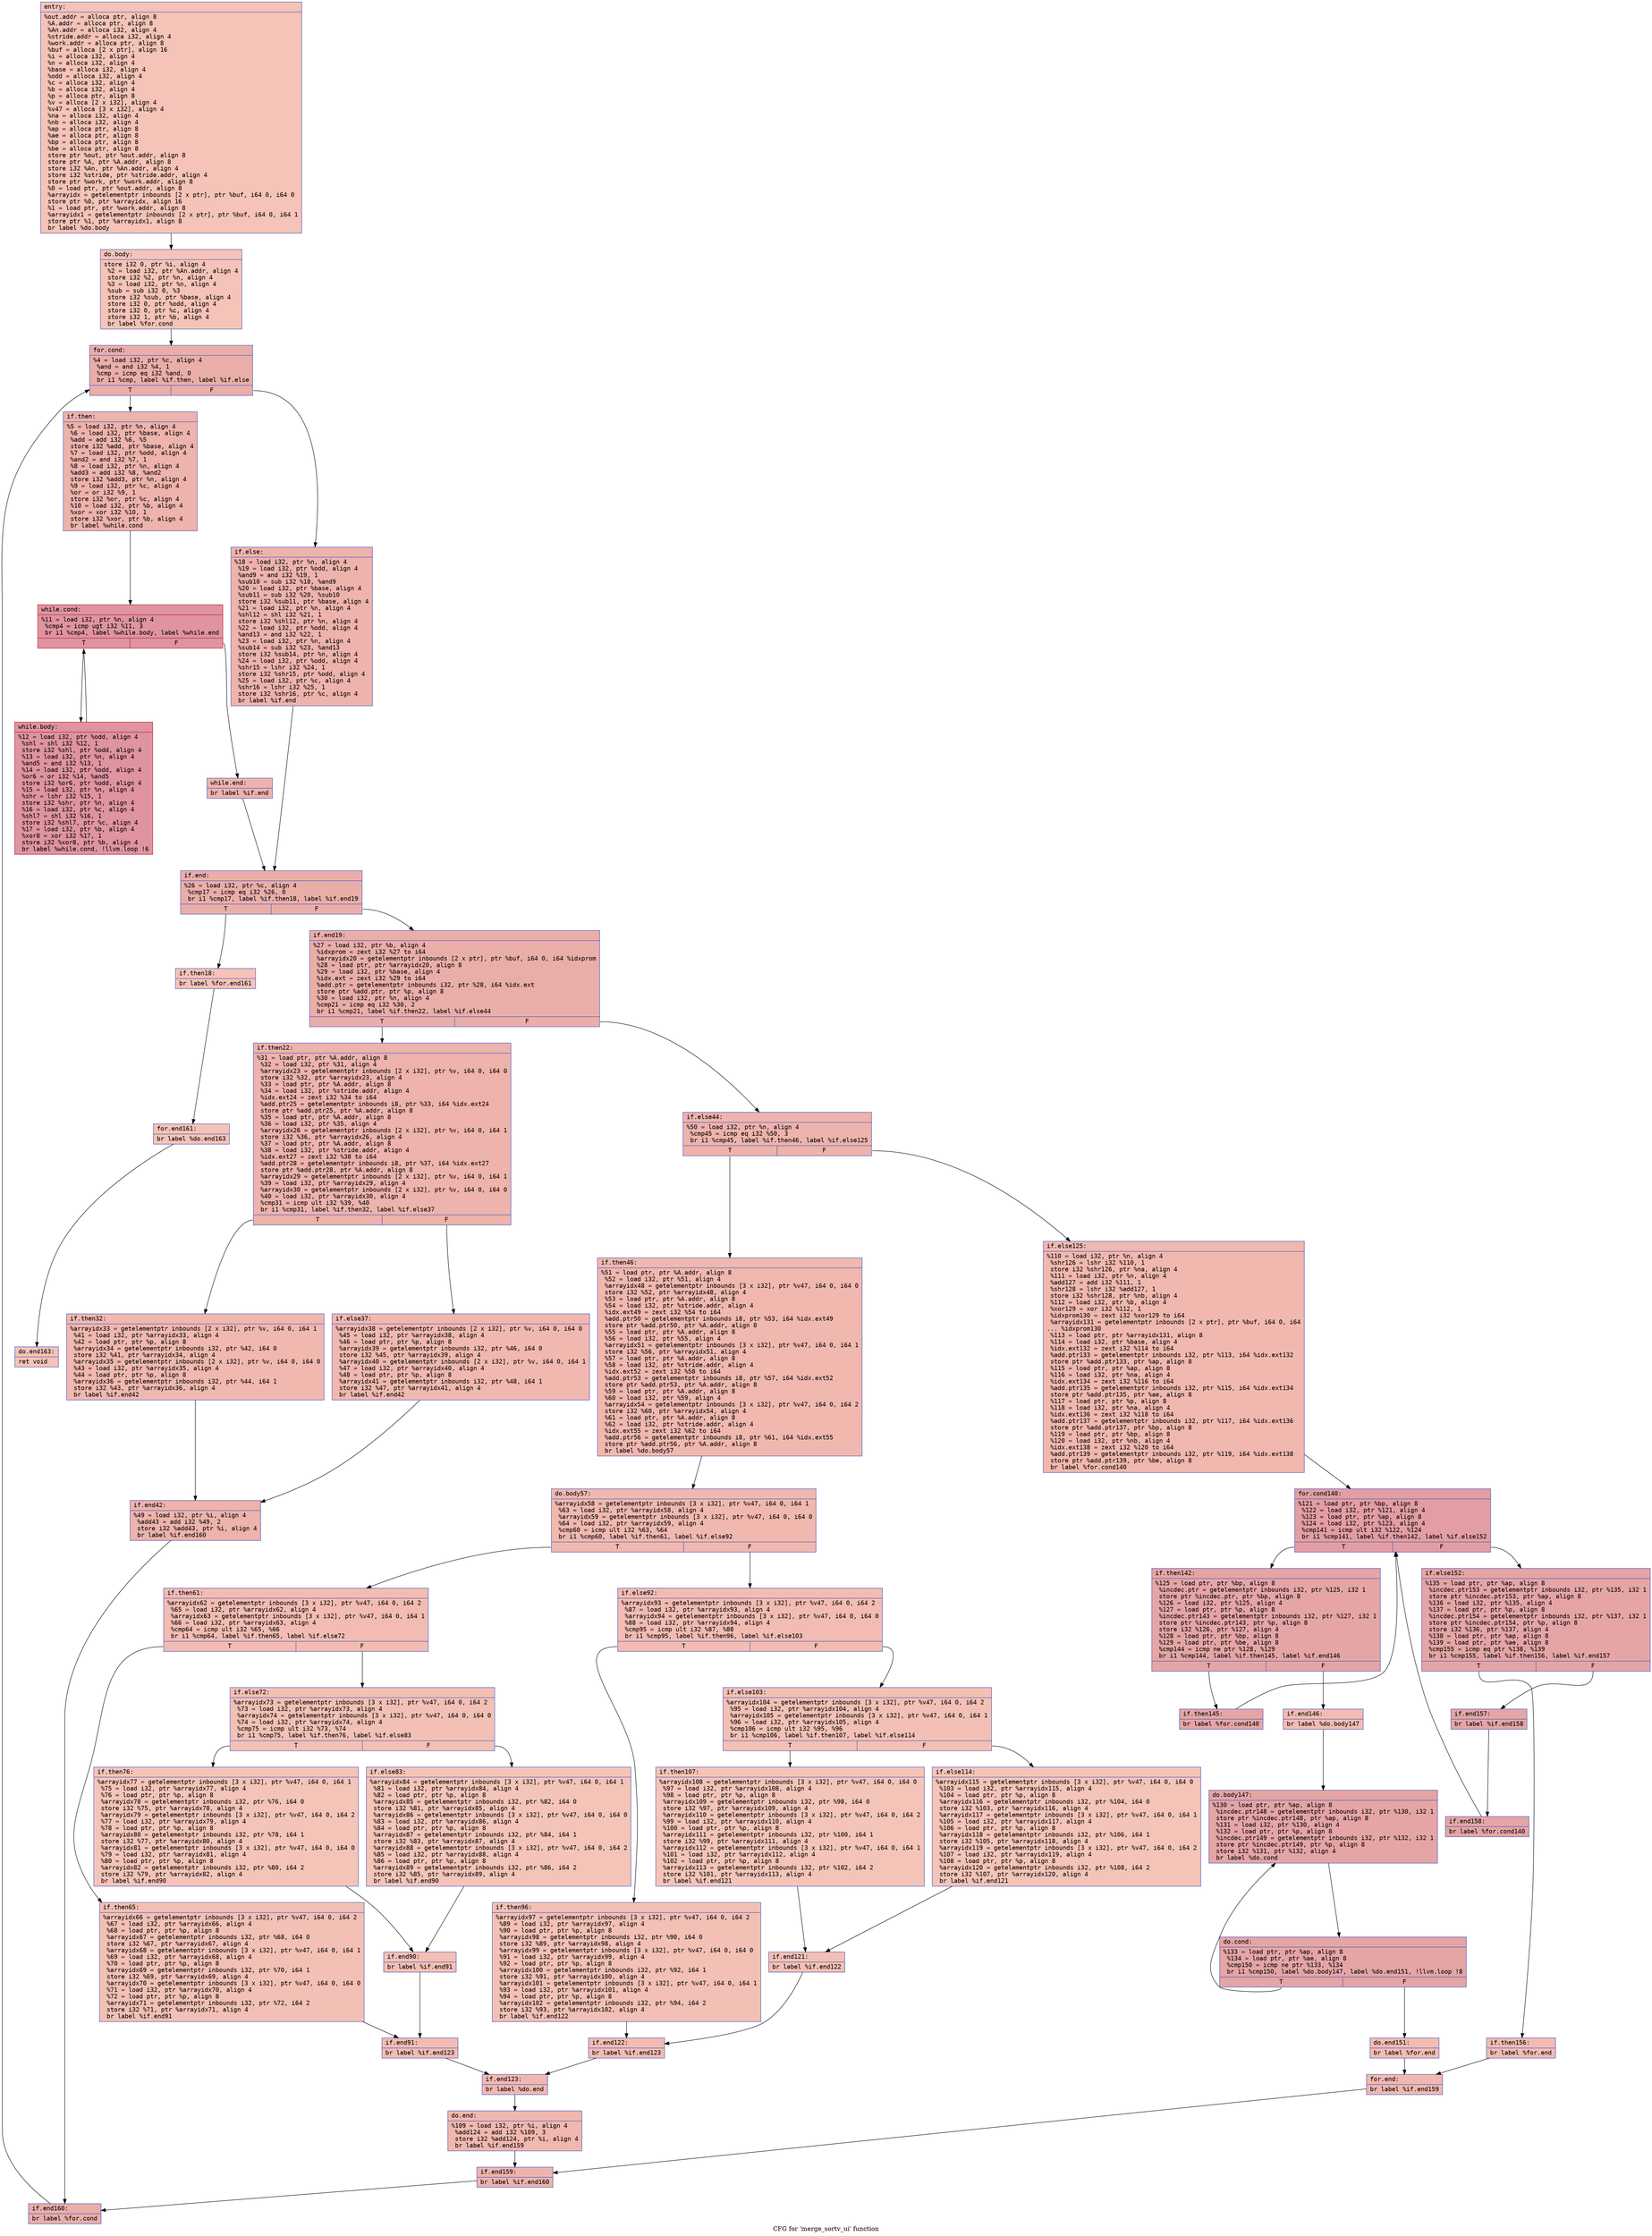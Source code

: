 digraph "CFG for 'merge_sortv_ui' function" {
	label="CFG for 'merge_sortv_ui' function";

	Node0x5564aad94f50 [shape=record,color="#3d50c3ff", style=filled, fillcolor="#e8765c70" fontname="Courier",label="{entry:\l|  %out.addr = alloca ptr, align 8\l  %A.addr = alloca ptr, align 8\l  %An.addr = alloca i32, align 4\l  %stride.addr = alloca i32, align 4\l  %work.addr = alloca ptr, align 8\l  %buf = alloca [2 x ptr], align 16\l  %i = alloca i32, align 4\l  %n = alloca i32, align 4\l  %base = alloca i32, align 4\l  %odd = alloca i32, align 4\l  %c = alloca i32, align 4\l  %b = alloca i32, align 4\l  %p = alloca ptr, align 8\l  %v = alloca [2 x i32], align 4\l  %v47 = alloca [3 x i32], align 4\l  %na = alloca i32, align 4\l  %nb = alloca i32, align 4\l  %ap = alloca ptr, align 8\l  %ae = alloca ptr, align 8\l  %bp = alloca ptr, align 8\l  %be = alloca ptr, align 8\l  store ptr %out, ptr %out.addr, align 8\l  store ptr %A, ptr %A.addr, align 8\l  store i32 %An, ptr %An.addr, align 4\l  store i32 %stride, ptr %stride.addr, align 4\l  store ptr %work, ptr %work.addr, align 8\l  %0 = load ptr, ptr %out.addr, align 8\l  %arrayidx = getelementptr inbounds [2 x ptr], ptr %buf, i64 0, i64 0\l  store ptr %0, ptr %arrayidx, align 16\l  %1 = load ptr, ptr %work.addr, align 8\l  %arrayidx1 = getelementptr inbounds [2 x ptr], ptr %buf, i64 0, i64 1\l  store ptr %1, ptr %arrayidx1, align 8\l  br label %do.body\l}"];
	Node0x5564aad94f50 -> Node0x5564aad96bb0[tooltip="entry -> do.body\nProbability 100.00%" ];
	Node0x5564aad96bb0 [shape=record,color="#3d50c3ff", style=filled, fillcolor="#e8765c70" fontname="Courier",label="{do.body:\l|  store i32 0, ptr %i, align 4\l  %2 = load i32, ptr %An.addr, align 4\l  store i32 %2, ptr %n, align 4\l  %3 = load i32, ptr %n, align 4\l  %sub = sub i32 0, %3\l  store i32 %sub, ptr %base, align 4\l  store i32 0, ptr %odd, align 4\l  store i32 0, ptr %c, align 4\l  store i32 1, ptr %b, align 4\l  br label %for.cond\l}"];
	Node0x5564aad96bb0 -> Node0x5564aad97200[tooltip="do.body -> for.cond\nProbability 100.00%" ];
	Node0x5564aad97200 [shape=record,color="#3d50c3ff", style=filled, fillcolor="#d0473d70" fontname="Courier",label="{for.cond:\l|  %4 = load i32, ptr %c, align 4\l  %and = and i32 %4, 1\l  %cmp = icmp eq i32 %and, 0\l  br i1 %cmp, label %if.then, label %if.else\l|{<s0>T|<s1>F}}"];
	Node0x5564aad97200:s0 -> Node0x5564aad974d0[tooltip="for.cond -> if.then\nProbability 50.00%" ];
	Node0x5564aad97200:s1 -> Node0x5564aad97540[tooltip="for.cond -> if.else\nProbability 50.00%" ];
	Node0x5564aad974d0 [shape=record,color="#3d50c3ff", style=filled, fillcolor="#d6524470" fontname="Courier",label="{if.then:\l|  %5 = load i32, ptr %n, align 4\l  %6 = load i32, ptr %base, align 4\l  %add = add i32 %6, %5\l  store i32 %add, ptr %base, align 4\l  %7 = load i32, ptr %odd, align 4\l  %and2 = and i32 %7, 1\l  %8 = load i32, ptr %n, align 4\l  %add3 = add i32 %8, %and2\l  store i32 %add3, ptr %n, align 4\l  %9 = load i32, ptr %c, align 4\l  %or = or i32 %9, 1\l  store i32 %or, ptr %c, align 4\l  %10 = load i32, ptr %b, align 4\l  %xor = xor i32 %10, 1\l  store i32 %xor, ptr %b, align 4\l  br label %while.cond\l}"];
	Node0x5564aad974d0 -> Node0x5564aad8f640[tooltip="if.then -> while.cond\nProbability 100.00%" ];
	Node0x5564aad8f640 [shape=record,color="#b70d28ff", style=filled, fillcolor="#b70d2870" fontname="Courier",label="{while.cond:\l|  %11 = load i32, ptr %n, align 4\l  %cmp4 = icmp ugt i32 %11, 3\l  br i1 %cmp4, label %while.body, label %while.end\l|{<s0>T|<s1>F}}"];
	Node0x5564aad8f640:s0 -> Node0x5564aad8f890[tooltip="while.cond -> while.body\nProbability 96.88%" ];
	Node0x5564aad8f640:s1 -> Node0x5564aad8f910[tooltip="while.cond -> while.end\nProbability 3.12%" ];
	Node0x5564aad8f890 [shape=record,color="#b70d28ff", style=filled, fillcolor="#b70d2870" fontname="Courier",label="{while.body:\l|  %12 = load i32, ptr %odd, align 4\l  %shl = shl i32 %12, 1\l  store i32 %shl, ptr %odd, align 4\l  %13 = load i32, ptr %n, align 4\l  %and5 = and i32 %13, 1\l  %14 = load i32, ptr %odd, align 4\l  %or6 = or i32 %14, %and5\l  store i32 %or6, ptr %odd, align 4\l  %15 = load i32, ptr %n, align 4\l  %shr = lshr i32 %15, 1\l  store i32 %shr, ptr %n, align 4\l  %16 = load i32, ptr %c, align 4\l  %shl7 = shl i32 %16, 1\l  store i32 %shl7, ptr %c, align 4\l  %17 = load i32, ptr %b, align 4\l  %xor8 = xor i32 %17, 1\l  store i32 %xor8, ptr %b, align 4\l  br label %while.cond, !llvm.loop !6\l}"];
	Node0x5564aad8f890 -> Node0x5564aad8f640[tooltip="while.body -> while.cond\nProbability 100.00%" ];
	Node0x5564aad8f910 [shape=record,color="#3d50c3ff", style=filled, fillcolor="#d6524470" fontname="Courier",label="{while.end:\l|  br label %if.end\l}"];
	Node0x5564aad8f910 -> Node0x5564aad9a570[tooltip="while.end -> if.end\nProbability 100.00%" ];
	Node0x5564aad97540 [shape=record,color="#3d50c3ff", style=filled, fillcolor="#d6524470" fontname="Courier",label="{if.else:\l|  %18 = load i32, ptr %n, align 4\l  %19 = load i32, ptr %odd, align 4\l  %and9 = and i32 %19, 1\l  %sub10 = sub i32 %18, %and9\l  %20 = load i32, ptr %base, align 4\l  %sub11 = sub i32 %20, %sub10\l  store i32 %sub11, ptr %base, align 4\l  %21 = load i32, ptr %n, align 4\l  %shl12 = shl i32 %21, 1\l  store i32 %shl12, ptr %n, align 4\l  %22 = load i32, ptr %odd, align 4\l  %and13 = and i32 %22, 1\l  %23 = load i32, ptr %n, align 4\l  %sub14 = sub i32 %23, %and13\l  store i32 %sub14, ptr %n, align 4\l  %24 = load i32, ptr %odd, align 4\l  %shr15 = lshr i32 %24, 1\l  store i32 %shr15, ptr %odd, align 4\l  %25 = load i32, ptr %c, align 4\l  %shr16 = lshr i32 %25, 1\l  store i32 %shr16, ptr %c, align 4\l  br label %if.end\l}"];
	Node0x5564aad97540 -> Node0x5564aad9a570[tooltip="if.else -> if.end\nProbability 100.00%" ];
	Node0x5564aad9a570 [shape=record,color="#3d50c3ff", style=filled, fillcolor="#d0473d70" fontname="Courier",label="{if.end:\l|  %26 = load i32, ptr %c, align 4\l  %cmp17 = icmp eq i32 %26, 0\l  br i1 %cmp17, label %if.then18, label %if.end19\l|{<s0>T|<s1>F}}"];
	Node0x5564aad9a570:s0 -> Node0x5564aad9b490[tooltip="if.end -> if.then18\nProbability 3.12%" ];
	Node0x5564aad9a570:s1 -> Node0x5564aad9b510[tooltip="if.end -> if.end19\nProbability 96.88%" ];
	Node0x5564aad9b490 [shape=record,color="#3d50c3ff", style=filled, fillcolor="#e8765c70" fontname="Courier",label="{if.then18:\l|  br label %for.end161\l}"];
	Node0x5564aad9b490 -> Node0x5564aad9b640[tooltip="if.then18 -> for.end161\nProbability 100.00%" ];
	Node0x5564aad9b510 [shape=record,color="#3d50c3ff", style=filled, fillcolor="#d0473d70" fontname="Courier",label="{if.end19:\l|  %27 = load i32, ptr %b, align 4\l  %idxprom = zext i32 %27 to i64\l  %arrayidx20 = getelementptr inbounds [2 x ptr], ptr %buf, i64 0, i64 %idxprom\l  %28 = load ptr, ptr %arrayidx20, align 8\l  %29 = load i32, ptr %base, align 4\l  %idx.ext = zext i32 %29 to i64\l  %add.ptr = getelementptr inbounds i32, ptr %28, i64 %idx.ext\l  store ptr %add.ptr, ptr %p, align 8\l  %30 = load i32, ptr %n, align 4\l  %cmp21 = icmp eq i32 %30, 2\l  br i1 %cmp21, label %if.then22, label %if.else44\l|{<s0>T|<s1>F}}"];
	Node0x5564aad9b510:s0 -> Node0x5564aad9bd50[tooltip="if.end19 -> if.then22\nProbability 50.00%" ];
	Node0x5564aad9b510:s1 -> Node0x5564aad9bdd0[tooltip="if.end19 -> if.else44\nProbability 50.00%" ];
	Node0x5564aad9bd50 [shape=record,color="#3d50c3ff", style=filled, fillcolor="#d6524470" fontname="Courier",label="{if.then22:\l|  %31 = load ptr, ptr %A.addr, align 8\l  %32 = load i32, ptr %31, align 4\l  %arrayidx23 = getelementptr inbounds [2 x i32], ptr %v, i64 0, i64 0\l  store i32 %32, ptr %arrayidx23, align 4\l  %33 = load ptr, ptr %A.addr, align 8\l  %34 = load i32, ptr %stride.addr, align 4\l  %idx.ext24 = zext i32 %34 to i64\l  %add.ptr25 = getelementptr inbounds i8, ptr %33, i64 %idx.ext24\l  store ptr %add.ptr25, ptr %A.addr, align 8\l  %35 = load ptr, ptr %A.addr, align 8\l  %36 = load i32, ptr %35, align 4\l  %arrayidx26 = getelementptr inbounds [2 x i32], ptr %v, i64 0, i64 1\l  store i32 %36, ptr %arrayidx26, align 4\l  %37 = load ptr, ptr %A.addr, align 8\l  %38 = load i32, ptr %stride.addr, align 4\l  %idx.ext27 = zext i32 %38 to i64\l  %add.ptr28 = getelementptr inbounds i8, ptr %37, i64 %idx.ext27\l  store ptr %add.ptr28, ptr %A.addr, align 8\l  %arrayidx29 = getelementptr inbounds [2 x i32], ptr %v, i64 0, i64 1\l  %39 = load i32, ptr %arrayidx29, align 4\l  %arrayidx30 = getelementptr inbounds [2 x i32], ptr %v, i64 0, i64 0\l  %40 = load i32, ptr %arrayidx30, align 4\l  %cmp31 = icmp ult i32 %39, %40\l  br i1 %cmp31, label %if.then32, label %if.else37\l|{<s0>T|<s1>F}}"];
	Node0x5564aad9bd50:s0 -> Node0x5564aad9cdd0[tooltip="if.then22 -> if.then32\nProbability 50.00%" ];
	Node0x5564aad9bd50:s1 -> Node0x5564aad9ce50[tooltip="if.then22 -> if.else37\nProbability 50.00%" ];
	Node0x5564aad9cdd0 [shape=record,color="#3d50c3ff", style=filled, fillcolor="#dc5d4a70" fontname="Courier",label="{if.then32:\l|  %arrayidx33 = getelementptr inbounds [2 x i32], ptr %v, i64 0, i64 1\l  %41 = load i32, ptr %arrayidx33, align 4\l  %42 = load ptr, ptr %p, align 8\l  %arrayidx34 = getelementptr inbounds i32, ptr %42, i64 0\l  store i32 %41, ptr %arrayidx34, align 4\l  %arrayidx35 = getelementptr inbounds [2 x i32], ptr %v, i64 0, i64 0\l  %43 = load i32, ptr %arrayidx35, align 4\l  %44 = load ptr, ptr %p, align 8\l  %arrayidx36 = getelementptr inbounds i32, ptr %44, i64 1\l  store i32 %43, ptr %arrayidx36, align 4\l  br label %if.end42\l}"];
	Node0x5564aad9cdd0 -> Node0x5564aad9d640[tooltip="if.then32 -> if.end42\nProbability 100.00%" ];
	Node0x5564aad9ce50 [shape=record,color="#3d50c3ff", style=filled, fillcolor="#dc5d4a70" fontname="Courier",label="{if.else37:\l|  %arrayidx38 = getelementptr inbounds [2 x i32], ptr %v, i64 0, i64 0\l  %45 = load i32, ptr %arrayidx38, align 4\l  %46 = load ptr, ptr %p, align 8\l  %arrayidx39 = getelementptr inbounds i32, ptr %46, i64 0\l  store i32 %45, ptr %arrayidx39, align 4\l  %arrayidx40 = getelementptr inbounds [2 x i32], ptr %v, i64 0, i64 1\l  %47 = load i32, ptr %arrayidx40, align 4\l  %48 = load ptr, ptr %p, align 8\l  %arrayidx41 = getelementptr inbounds i32, ptr %48, i64 1\l  store i32 %47, ptr %arrayidx41, align 4\l  br label %if.end42\l}"];
	Node0x5564aad9ce50 -> Node0x5564aad9d640[tooltip="if.else37 -> if.end42\nProbability 100.00%" ];
	Node0x5564aad9d640 [shape=record,color="#3d50c3ff", style=filled, fillcolor="#d6524470" fontname="Courier",label="{if.end42:\l|  %49 = load i32, ptr %i, align 4\l  %add43 = add i32 %49, 2\l  store i32 %add43, ptr %i, align 4\l  br label %if.end160\l}"];
	Node0x5564aad9d640 -> Node0x5564aad9e840[tooltip="if.end42 -> if.end160\nProbability 100.00%" ];
	Node0x5564aad9bdd0 [shape=record,color="#3d50c3ff", style=filled, fillcolor="#d6524470" fontname="Courier",label="{if.else44:\l|  %50 = load i32, ptr %n, align 4\l  %cmp45 = icmp eq i32 %50, 3\l  br i1 %cmp45, label %if.then46, label %if.else125\l|{<s0>T|<s1>F}}"];
	Node0x5564aad9bdd0:s0 -> Node0x5564aad9ea60[tooltip="if.else44 -> if.then46\nProbability 50.00%" ];
	Node0x5564aad9bdd0:s1 -> Node0x5564aad9eae0[tooltip="if.else44 -> if.else125\nProbability 50.00%" ];
	Node0x5564aad9ea60 [shape=record,color="#3d50c3ff", style=filled, fillcolor="#dc5d4a70" fontname="Courier",label="{if.then46:\l|  %51 = load ptr, ptr %A.addr, align 8\l  %52 = load i32, ptr %51, align 4\l  %arrayidx48 = getelementptr inbounds [3 x i32], ptr %v47, i64 0, i64 0\l  store i32 %52, ptr %arrayidx48, align 4\l  %53 = load ptr, ptr %A.addr, align 8\l  %54 = load i32, ptr %stride.addr, align 4\l  %idx.ext49 = zext i32 %54 to i64\l  %add.ptr50 = getelementptr inbounds i8, ptr %53, i64 %idx.ext49\l  store ptr %add.ptr50, ptr %A.addr, align 8\l  %55 = load ptr, ptr %A.addr, align 8\l  %56 = load i32, ptr %55, align 4\l  %arrayidx51 = getelementptr inbounds [3 x i32], ptr %v47, i64 0, i64 1\l  store i32 %56, ptr %arrayidx51, align 4\l  %57 = load ptr, ptr %A.addr, align 8\l  %58 = load i32, ptr %stride.addr, align 4\l  %idx.ext52 = zext i32 %58 to i64\l  %add.ptr53 = getelementptr inbounds i8, ptr %57, i64 %idx.ext52\l  store ptr %add.ptr53, ptr %A.addr, align 8\l  %59 = load ptr, ptr %A.addr, align 8\l  %60 = load i32, ptr %59, align 4\l  %arrayidx54 = getelementptr inbounds [3 x i32], ptr %v47, i64 0, i64 2\l  store i32 %60, ptr %arrayidx54, align 4\l  %61 = load ptr, ptr %A.addr, align 8\l  %62 = load i32, ptr %stride.addr, align 4\l  %idx.ext55 = zext i32 %62 to i64\l  %add.ptr56 = getelementptr inbounds i8, ptr %61, i64 %idx.ext55\l  store ptr %add.ptr56, ptr %A.addr, align 8\l  br label %do.body57\l}"];
	Node0x5564aad9ea60 -> Node0x5564aada02f0[tooltip="if.then46 -> do.body57\nProbability 100.00%" ];
	Node0x5564aada02f0 [shape=record,color="#3d50c3ff", style=filled, fillcolor="#dc5d4a70" fontname="Courier",label="{do.body57:\l|  %arrayidx58 = getelementptr inbounds [3 x i32], ptr %v47, i64 0, i64 1\l  %63 = load i32, ptr %arrayidx58, align 4\l  %arrayidx59 = getelementptr inbounds [3 x i32], ptr %v47, i64 0, i64 0\l  %64 = load i32, ptr %arrayidx59, align 4\l  %cmp60 = icmp ult i32 %63, %64\l  br i1 %cmp60, label %if.then61, label %if.else92\l|{<s0>T|<s1>F}}"];
	Node0x5564aada02f0:s0 -> Node0x5564aada0770[tooltip="do.body57 -> if.then61\nProbability 50.00%" ];
	Node0x5564aada02f0:s1 -> Node0x5564aada07f0[tooltip="do.body57 -> if.else92\nProbability 50.00%" ];
	Node0x5564aada0770 [shape=record,color="#3d50c3ff", style=filled, fillcolor="#e1675170" fontname="Courier",label="{if.then61:\l|  %arrayidx62 = getelementptr inbounds [3 x i32], ptr %v47, i64 0, i64 2\l  %65 = load i32, ptr %arrayidx62, align 4\l  %arrayidx63 = getelementptr inbounds [3 x i32], ptr %v47, i64 0, i64 1\l  %66 = load i32, ptr %arrayidx63, align 4\l  %cmp64 = icmp ult i32 %65, %66\l  br i1 %cmp64, label %if.then65, label %if.else72\l|{<s0>T|<s1>F}}"];
	Node0x5564aada0770:s0 -> Node0x5564aada0d10[tooltip="if.then61 -> if.then65\nProbability 50.00%" ];
	Node0x5564aada0770:s1 -> Node0x5564aada0d90[tooltip="if.then61 -> if.else72\nProbability 50.00%" ];
	Node0x5564aada0d10 [shape=record,color="#3d50c3ff", style=filled, fillcolor="#e5705870" fontname="Courier",label="{if.then65:\l|  %arrayidx66 = getelementptr inbounds [3 x i32], ptr %v47, i64 0, i64 2\l  %67 = load i32, ptr %arrayidx66, align 4\l  %68 = load ptr, ptr %p, align 8\l  %arrayidx67 = getelementptr inbounds i32, ptr %68, i64 0\l  store i32 %67, ptr %arrayidx67, align 4\l  %arrayidx68 = getelementptr inbounds [3 x i32], ptr %v47, i64 0, i64 1\l  %69 = load i32, ptr %arrayidx68, align 4\l  %70 = load ptr, ptr %p, align 8\l  %arrayidx69 = getelementptr inbounds i32, ptr %70, i64 1\l  store i32 %69, ptr %arrayidx69, align 4\l  %arrayidx70 = getelementptr inbounds [3 x i32], ptr %v47, i64 0, i64 0\l  %71 = load i32, ptr %arrayidx70, align 4\l  %72 = load ptr, ptr %p, align 8\l  %arrayidx71 = getelementptr inbounds i32, ptr %72, i64 2\l  store i32 %71, ptr %arrayidx71, align 4\l  br label %if.end91\l}"];
	Node0x5564aada0d10 -> Node0x5564aada1940[tooltip="if.then65 -> if.end91\nProbability 100.00%" ];
	Node0x5564aada0d90 [shape=record,color="#3d50c3ff", style=filled, fillcolor="#e5705870" fontname="Courier",label="{if.else72:\l|  %arrayidx73 = getelementptr inbounds [3 x i32], ptr %v47, i64 0, i64 2\l  %73 = load i32, ptr %arrayidx73, align 4\l  %arrayidx74 = getelementptr inbounds [3 x i32], ptr %v47, i64 0, i64 0\l  %74 = load i32, ptr %arrayidx74, align 4\l  %cmp75 = icmp ult i32 %73, %74\l  br i1 %cmp75, label %if.then76, label %if.else83\l|{<s0>T|<s1>F}}"];
	Node0x5564aada0d90:s0 -> Node0x5564aada1dc0[tooltip="if.else72 -> if.then76\nProbability 50.00%" ];
	Node0x5564aada0d90:s1 -> Node0x5564aada1e40[tooltip="if.else72 -> if.else83\nProbability 50.00%" ];
	Node0x5564aada1dc0 [shape=record,color="#3d50c3ff", style=filled, fillcolor="#e97a5f70" fontname="Courier",label="{if.then76:\l|  %arrayidx77 = getelementptr inbounds [3 x i32], ptr %v47, i64 0, i64 1\l  %75 = load i32, ptr %arrayidx77, align 4\l  %76 = load ptr, ptr %p, align 8\l  %arrayidx78 = getelementptr inbounds i32, ptr %76, i64 0\l  store i32 %75, ptr %arrayidx78, align 4\l  %arrayidx79 = getelementptr inbounds [3 x i32], ptr %v47, i64 0, i64 2\l  %77 = load i32, ptr %arrayidx79, align 4\l  %78 = load ptr, ptr %p, align 8\l  %arrayidx80 = getelementptr inbounds i32, ptr %78, i64 1\l  store i32 %77, ptr %arrayidx80, align 4\l  %arrayidx81 = getelementptr inbounds [3 x i32], ptr %v47, i64 0, i64 0\l  %79 = load i32, ptr %arrayidx81, align 4\l  %80 = load ptr, ptr %p, align 8\l  %arrayidx82 = getelementptr inbounds i32, ptr %80, i64 2\l  store i32 %79, ptr %arrayidx82, align 4\l  br label %if.end90\l}"];
	Node0x5564aada1dc0 -> Node0x5564aada29f0[tooltip="if.then76 -> if.end90\nProbability 100.00%" ];
	Node0x5564aada1e40 [shape=record,color="#3d50c3ff", style=filled, fillcolor="#e97a5f70" fontname="Courier",label="{if.else83:\l|  %arrayidx84 = getelementptr inbounds [3 x i32], ptr %v47, i64 0, i64 1\l  %81 = load i32, ptr %arrayidx84, align 4\l  %82 = load ptr, ptr %p, align 8\l  %arrayidx85 = getelementptr inbounds i32, ptr %82, i64 0\l  store i32 %81, ptr %arrayidx85, align 4\l  %arrayidx86 = getelementptr inbounds [3 x i32], ptr %v47, i64 0, i64 0\l  %83 = load i32, ptr %arrayidx86, align 4\l  %84 = load ptr, ptr %p, align 8\l  %arrayidx87 = getelementptr inbounds i32, ptr %84, i64 1\l  store i32 %83, ptr %arrayidx87, align 4\l  %arrayidx88 = getelementptr inbounds [3 x i32], ptr %v47, i64 0, i64 2\l  %85 = load i32, ptr %arrayidx88, align 4\l  %86 = load ptr, ptr %p, align 8\l  %arrayidx89 = getelementptr inbounds i32, ptr %86, i64 2\l  store i32 %85, ptr %arrayidx89, align 4\l  br label %if.end90\l}"];
	Node0x5564aada1e40 -> Node0x5564aada29f0[tooltip="if.else83 -> if.end90\nProbability 100.00%" ];
	Node0x5564aada29f0 [shape=record,color="#3d50c3ff", style=filled, fillcolor="#e5705870" fontname="Courier",label="{if.end90:\l|  br label %if.end91\l}"];
	Node0x5564aada29f0 -> Node0x5564aada1940[tooltip="if.end90 -> if.end91\nProbability 100.00%" ];
	Node0x5564aada1940 [shape=record,color="#3d50c3ff", style=filled, fillcolor="#e1675170" fontname="Courier",label="{if.end91:\l|  br label %if.end123\l}"];
	Node0x5564aada1940 -> Node0x5564aada35e0[tooltip="if.end91 -> if.end123\nProbability 100.00%" ];
	Node0x5564aada07f0 [shape=record,color="#3d50c3ff", style=filled, fillcolor="#e1675170" fontname="Courier",label="{if.else92:\l|  %arrayidx93 = getelementptr inbounds [3 x i32], ptr %v47, i64 0, i64 2\l  %87 = load i32, ptr %arrayidx93, align 4\l  %arrayidx94 = getelementptr inbounds [3 x i32], ptr %v47, i64 0, i64 0\l  %88 = load i32, ptr %arrayidx94, align 4\l  %cmp95 = icmp ult i32 %87, %88\l  br i1 %cmp95, label %if.then96, label %if.else103\l|{<s0>T|<s1>F}}"];
	Node0x5564aada07f0:s0 -> Node0x5564aada3a60[tooltip="if.else92 -> if.then96\nProbability 50.00%" ];
	Node0x5564aada07f0:s1 -> Node0x5564aada3ae0[tooltip="if.else92 -> if.else103\nProbability 50.00%" ];
	Node0x5564aada3a60 [shape=record,color="#3d50c3ff", style=filled, fillcolor="#e5705870" fontname="Courier",label="{if.then96:\l|  %arrayidx97 = getelementptr inbounds [3 x i32], ptr %v47, i64 0, i64 2\l  %89 = load i32, ptr %arrayidx97, align 4\l  %90 = load ptr, ptr %p, align 8\l  %arrayidx98 = getelementptr inbounds i32, ptr %90, i64 0\l  store i32 %89, ptr %arrayidx98, align 4\l  %arrayidx99 = getelementptr inbounds [3 x i32], ptr %v47, i64 0, i64 0\l  %91 = load i32, ptr %arrayidx99, align 4\l  %92 = load ptr, ptr %p, align 8\l  %arrayidx100 = getelementptr inbounds i32, ptr %92, i64 1\l  store i32 %91, ptr %arrayidx100, align 4\l  %arrayidx101 = getelementptr inbounds [3 x i32], ptr %v47, i64 0, i64 1\l  %93 = load i32, ptr %arrayidx101, align 4\l  %94 = load ptr, ptr %p, align 8\l  %arrayidx102 = getelementptr inbounds i32, ptr %94, i64 2\l  store i32 %93, ptr %arrayidx102, align 4\l  br label %if.end122\l}"];
	Node0x5564aada3a60 -> Node0x5564aada4630[tooltip="if.then96 -> if.end122\nProbability 100.00%" ];
	Node0x5564aada3ae0 [shape=record,color="#3d50c3ff", style=filled, fillcolor="#e5705870" fontname="Courier",label="{if.else103:\l|  %arrayidx104 = getelementptr inbounds [3 x i32], ptr %v47, i64 0, i64 2\l  %95 = load i32, ptr %arrayidx104, align 4\l  %arrayidx105 = getelementptr inbounds [3 x i32], ptr %v47, i64 0, i64 1\l  %96 = load i32, ptr %arrayidx105, align 4\l  %cmp106 = icmp ult i32 %95, %96\l  br i1 %cmp106, label %if.then107, label %if.else114\l|{<s0>T|<s1>F}}"];
	Node0x5564aada3ae0:s0 -> Node0x5564aad9de20[tooltip="if.else103 -> if.then107\nProbability 50.00%" ];
	Node0x5564aada3ae0:s1 -> Node0x5564aad9dea0[tooltip="if.else103 -> if.else114\nProbability 50.00%" ];
	Node0x5564aad9de20 [shape=record,color="#3d50c3ff", style=filled, fillcolor="#e97a5f70" fontname="Courier",label="{if.then107:\l|  %arrayidx108 = getelementptr inbounds [3 x i32], ptr %v47, i64 0, i64 0\l  %97 = load i32, ptr %arrayidx108, align 4\l  %98 = load ptr, ptr %p, align 8\l  %arrayidx109 = getelementptr inbounds i32, ptr %98, i64 0\l  store i32 %97, ptr %arrayidx109, align 4\l  %arrayidx110 = getelementptr inbounds [3 x i32], ptr %v47, i64 0, i64 2\l  %99 = load i32, ptr %arrayidx110, align 4\l  %100 = load ptr, ptr %p, align 8\l  %arrayidx111 = getelementptr inbounds i32, ptr %100, i64 1\l  store i32 %99, ptr %arrayidx111, align 4\l  %arrayidx112 = getelementptr inbounds [3 x i32], ptr %v47, i64 0, i64 1\l  %101 = load i32, ptr %arrayidx112, align 4\l  %102 = load ptr, ptr %p, align 8\l  %arrayidx113 = getelementptr inbounds i32, ptr %102, i64 2\l  store i32 %101, ptr %arrayidx113, align 4\l  br label %if.end121\l}"];
	Node0x5564aad9de20 -> Node0x5564aada5ea0[tooltip="if.then107 -> if.end121\nProbability 100.00%" ];
	Node0x5564aad9dea0 [shape=record,color="#3d50c3ff", style=filled, fillcolor="#e97a5f70" fontname="Courier",label="{if.else114:\l|  %arrayidx115 = getelementptr inbounds [3 x i32], ptr %v47, i64 0, i64 0\l  %103 = load i32, ptr %arrayidx115, align 4\l  %104 = load ptr, ptr %p, align 8\l  %arrayidx116 = getelementptr inbounds i32, ptr %104, i64 0\l  store i32 %103, ptr %arrayidx116, align 4\l  %arrayidx117 = getelementptr inbounds [3 x i32], ptr %v47, i64 0, i64 1\l  %105 = load i32, ptr %arrayidx117, align 4\l  %106 = load ptr, ptr %p, align 8\l  %arrayidx118 = getelementptr inbounds i32, ptr %106, i64 1\l  store i32 %105, ptr %arrayidx118, align 4\l  %arrayidx119 = getelementptr inbounds [3 x i32], ptr %v47, i64 0, i64 2\l  %107 = load i32, ptr %arrayidx119, align 4\l  %108 = load ptr, ptr %p, align 8\l  %arrayidx120 = getelementptr inbounds i32, ptr %108, i64 2\l  store i32 %107, ptr %arrayidx120, align 4\l  br label %if.end121\l}"];
	Node0x5564aad9dea0 -> Node0x5564aada5ea0[tooltip="if.else114 -> if.end121\nProbability 100.00%" ];
	Node0x5564aada5ea0 [shape=record,color="#3d50c3ff", style=filled, fillcolor="#e5705870" fontname="Courier",label="{if.end121:\l|  br label %if.end122\l}"];
	Node0x5564aada5ea0 -> Node0x5564aada4630[tooltip="if.end121 -> if.end122\nProbability 100.00%" ];
	Node0x5564aada4630 [shape=record,color="#3d50c3ff", style=filled, fillcolor="#e1675170" fontname="Courier",label="{if.end122:\l|  br label %if.end123\l}"];
	Node0x5564aada4630 -> Node0x5564aada35e0[tooltip="if.end122 -> if.end123\nProbability 100.00%" ];
	Node0x5564aada35e0 [shape=record,color="#3d50c3ff", style=filled, fillcolor="#dc5d4a70" fontname="Courier",label="{if.end123:\l|  br label %do.end\l}"];
	Node0x5564aada35e0 -> Node0x5564aada6b00[tooltip="if.end123 -> do.end\nProbability 100.00%" ];
	Node0x5564aada6b00 [shape=record,color="#3d50c3ff", style=filled, fillcolor="#dc5d4a70" fontname="Courier",label="{do.end:\l|  %109 = load i32, ptr %i, align 4\l  %add124 = add i32 %109, 3\l  store i32 %add124, ptr %i, align 4\l  br label %if.end159\l}"];
	Node0x5564aada6b00 -> Node0x5564aada6d90[tooltip="do.end -> if.end159\nProbability 100.00%" ];
	Node0x5564aad9eae0 [shape=record,color="#3d50c3ff", style=filled, fillcolor="#dc5d4a70" fontname="Courier",label="{if.else125:\l|  %110 = load i32, ptr %n, align 4\l  %shr126 = lshr i32 %110, 1\l  store i32 %shr126, ptr %na, align 4\l  %111 = load i32, ptr %n, align 4\l  %add127 = add i32 %111, 1\l  %shr128 = lshr i32 %add127, 1\l  store i32 %shr128, ptr %nb, align 4\l  %112 = load i32, ptr %b, align 4\l  %xor129 = xor i32 %112, 1\l  %idxprom130 = zext i32 %xor129 to i64\l  %arrayidx131 = getelementptr inbounds [2 x ptr], ptr %buf, i64 0, i64\l... %idxprom130\l  %113 = load ptr, ptr %arrayidx131, align 8\l  %114 = load i32, ptr %base, align 4\l  %idx.ext132 = zext i32 %114 to i64\l  %add.ptr133 = getelementptr inbounds i32, ptr %113, i64 %idx.ext132\l  store ptr %add.ptr133, ptr %ap, align 8\l  %115 = load ptr, ptr %ap, align 8\l  %116 = load i32, ptr %na, align 4\l  %idx.ext134 = zext i32 %116 to i64\l  %add.ptr135 = getelementptr inbounds i32, ptr %115, i64 %idx.ext134\l  store ptr %add.ptr135, ptr %ae, align 8\l  %117 = load ptr, ptr %p, align 8\l  %118 = load i32, ptr %na, align 4\l  %idx.ext136 = zext i32 %118 to i64\l  %add.ptr137 = getelementptr inbounds i32, ptr %117, i64 %idx.ext136\l  store ptr %add.ptr137, ptr %bp, align 8\l  %119 = load ptr, ptr %bp, align 8\l  %120 = load i32, ptr %nb, align 4\l  %idx.ext138 = zext i32 %120 to i64\l  %add.ptr139 = getelementptr inbounds i32, ptr %119, i64 %idx.ext138\l  store ptr %add.ptr139, ptr %be, align 8\l  br label %for.cond140\l}"];
	Node0x5564aad9eae0 -> Node0x5564aada81d0[tooltip="if.else125 -> for.cond140\nProbability 100.00%" ];
	Node0x5564aada81d0 [shape=record,color="#3d50c3ff", style=filled, fillcolor="#be242e70" fontname="Courier",label="{for.cond140:\l|  %121 = load ptr, ptr %bp, align 8\l  %122 = load i32, ptr %121, align 4\l  %123 = load ptr, ptr %ap, align 8\l  %124 = load i32, ptr %123, align 4\l  %cmp141 = icmp ult i32 %122, %124\l  br i1 %cmp141, label %if.then142, label %if.else152\l|{<s0>T|<s1>F}}"];
	Node0x5564aada81d0:s0 -> Node0x5564aada8570[tooltip="for.cond140 -> if.then142\nProbability 50.00%" ];
	Node0x5564aada81d0:s1 -> Node0x5564aada85f0[tooltip="for.cond140 -> if.else152\nProbability 50.00%" ];
	Node0x5564aada8570 [shape=record,color="#3d50c3ff", style=filled, fillcolor="#c5333470" fontname="Courier",label="{if.then142:\l|  %125 = load ptr, ptr %bp, align 8\l  %incdec.ptr = getelementptr inbounds i32, ptr %125, i32 1\l  store ptr %incdec.ptr, ptr %bp, align 8\l  %126 = load i32, ptr %125, align 4\l  %127 = load ptr, ptr %p, align 8\l  %incdec.ptr143 = getelementptr inbounds i32, ptr %127, i32 1\l  store ptr %incdec.ptr143, ptr %p, align 8\l  store i32 %126, ptr %127, align 4\l  %128 = load ptr, ptr %bp, align 8\l  %129 = load ptr, ptr %be, align 8\l  %cmp144 = icmp ne ptr %128, %129\l  br i1 %cmp144, label %if.then145, label %if.end146\l|{<s0>T|<s1>F}}"];
	Node0x5564aada8570:s0 -> Node0x5564aad9f560[tooltip="if.then142 -> if.then145\nProbability 96.88%" ];
	Node0x5564aada8570:s1 -> Node0x5564aad9f5e0[tooltip="if.then142 -> if.end146\nProbability 3.12%" ];
	Node0x5564aad9f560 [shape=record,color="#3d50c3ff", style=filled, fillcolor="#c5333470" fontname="Courier",label="{if.then145:\l|  br label %for.cond140\l}"];
	Node0x5564aad9f560 -> Node0x5564aada81d0[tooltip="if.then145 -> for.cond140\nProbability 100.00%" ];
	Node0x5564aad9f5e0 [shape=record,color="#3d50c3ff", style=filled, fillcolor="#e1675170" fontname="Courier",label="{if.end146:\l|  br label %do.body147\l}"];
	Node0x5564aad9f5e0 -> Node0x5564aad9f780[tooltip="if.end146 -> do.body147\nProbability 100.00%" ];
	Node0x5564aad9f780 [shape=record,color="#3d50c3ff", style=filled, fillcolor="#c5333470" fontname="Courier",label="{do.body147:\l|  %130 = load ptr, ptr %ap, align 8\l  %incdec.ptr148 = getelementptr inbounds i32, ptr %130, i32 1\l  store ptr %incdec.ptr148, ptr %ap, align 8\l  %131 = load i32, ptr %130, align 4\l  %132 = load ptr, ptr %p, align 8\l  %incdec.ptr149 = getelementptr inbounds i32, ptr %132, i32 1\l  store ptr %incdec.ptr149, ptr %p, align 8\l  store i32 %131, ptr %132, align 4\l  br label %do.cond\l}"];
	Node0x5564aad9f780 -> Node0x5564aadaa210[tooltip="do.body147 -> do.cond\nProbability 100.00%" ];
	Node0x5564aadaa210 [shape=record,color="#3d50c3ff", style=filled, fillcolor="#c5333470" fontname="Courier",label="{do.cond:\l|  %133 = load ptr, ptr %ap, align 8\l  %134 = load ptr, ptr %ae, align 8\l  %cmp150 = icmp ne ptr %133, %134\l  br i1 %cmp150, label %do.body147, label %do.end151, !llvm.loop !8\l|{<s0>T|<s1>F}}"];
	Node0x5564aadaa210:s0 -> Node0x5564aad9f780[tooltip="do.cond -> do.body147\nProbability 96.88%" ];
	Node0x5564aadaa210:s1 -> Node0x5564aadaa480[tooltip="do.cond -> do.end151\nProbability 3.12%" ];
	Node0x5564aadaa480 [shape=record,color="#3d50c3ff", style=filled, fillcolor="#e1675170" fontname="Courier",label="{do.end151:\l|  br label %for.end\l}"];
	Node0x5564aadaa480 -> Node0x5564aadaa700[tooltip="do.end151 -> for.end\nProbability 100.00%" ];
	Node0x5564aada85f0 [shape=record,color="#3d50c3ff", style=filled, fillcolor="#c5333470" fontname="Courier",label="{if.else152:\l|  %135 = load ptr, ptr %ap, align 8\l  %incdec.ptr153 = getelementptr inbounds i32, ptr %135, i32 1\l  store ptr %incdec.ptr153, ptr %ap, align 8\l  %136 = load i32, ptr %135, align 4\l  %137 = load ptr, ptr %p, align 8\l  %incdec.ptr154 = getelementptr inbounds i32, ptr %137, i32 1\l  store ptr %incdec.ptr154, ptr %p, align 8\l  store i32 %136, ptr %137, align 4\l  %138 = load ptr, ptr %ap, align 8\l  %139 = load ptr, ptr %ae, align 8\l  %cmp155 = icmp eq ptr %138, %139\l  br i1 %cmp155, label %if.then156, label %if.end157\l|{<s0>T|<s1>F}}"];
	Node0x5564aada85f0:s0 -> Node0x5564aadaae90[tooltip="if.else152 -> if.then156\nProbability 3.12%" ];
	Node0x5564aada85f0:s1 -> Node0x5564aadaaf10[tooltip="if.else152 -> if.end157\nProbability 96.88%" ];
	Node0x5564aadaae90 [shape=record,color="#3d50c3ff", style=filled, fillcolor="#e1675170" fontname="Courier",label="{if.then156:\l|  br label %for.end\l}"];
	Node0x5564aadaae90 -> Node0x5564aadaa700[tooltip="if.then156 -> for.end\nProbability 100.00%" ];
	Node0x5564aadaaf10 [shape=record,color="#3d50c3ff", style=filled, fillcolor="#c5333470" fontname="Courier",label="{if.end157:\l|  br label %if.end158\l}"];
	Node0x5564aadaaf10 -> Node0x5564aadab0b0[tooltip="if.end157 -> if.end158\nProbability 100.00%" ];
	Node0x5564aadab0b0 [shape=record,color="#3d50c3ff", style=filled, fillcolor="#c5333470" fontname="Courier",label="{if.end158:\l|  br label %for.cond140\l}"];
	Node0x5564aadab0b0 -> Node0x5564aada81d0[tooltip="if.end158 -> for.cond140\nProbability 100.00%" ];
	Node0x5564aadaa700 [shape=record,color="#3d50c3ff", style=filled, fillcolor="#dc5d4a70" fontname="Courier",label="{for.end:\l|  br label %if.end159\l}"];
	Node0x5564aadaa700 -> Node0x5564aada6d90[tooltip="for.end -> if.end159\nProbability 100.00%" ];
	Node0x5564aada6d90 [shape=record,color="#3d50c3ff", style=filled, fillcolor="#d6524470" fontname="Courier",label="{if.end159:\l|  br label %if.end160\l}"];
	Node0x5564aada6d90 -> Node0x5564aad9e840[tooltip="if.end159 -> if.end160\nProbability 100.00%" ];
	Node0x5564aad9e840 [shape=record,color="#3d50c3ff", style=filled, fillcolor="#d0473d70" fontname="Courier",label="{if.end160:\l|  br label %for.cond\l}"];
	Node0x5564aad9e840 -> Node0x5564aad97200[tooltip="if.end160 -> for.cond\nProbability 100.00%" ];
	Node0x5564aad9b640 [shape=record,color="#3d50c3ff", style=filled, fillcolor="#e8765c70" fontname="Courier",label="{for.end161:\l|  br label %do.end163\l}"];
	Node0x5564aad9b640 -> Node0x5564aadab360[tooltip="for.end161 -> do.end163\nProbability 100.00%" ];
	Node0x5564aadab360 [shape=record,color="#3d50c3ff", style=filled, fillcolor="#e8765c70" fontname="Courier",label="{do.end163:\l|  ret void\l}"];
}
